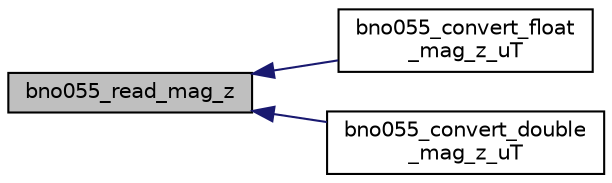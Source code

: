 digraph "bno055_read_mag_z"
{
  edge [fontname="Helvetica",fontsize="10",labelfontname="Helvetica",labelfontsize="10"];
  node [fontname="Helvetica",fontsize="10",shape=record];
  rankdir="LR";
  Node1 [label="bno055_read_mag_z",height=0.2,width=0.4,color="black", fillcolor="grey75", style="filled", fontcolor="black"];
  Node1 -> Node2 [dir="back",color="midnightblue",fontsize="10",style="solid",fontname="Helvetica"];
  Node2 [label="bno055_convert_float\l_mag_z_uT",height=0.2,width=0.4,color="black", fillcolor="white", style="filled",URL="$bno055_8h.html#aaaa1d290e204db3e2578f38d192de2f3",tooltip="This API is used to convert the mag z raw data to microTesla output as float. "];
  Node1 -> Node3 [dir="back",color="midnightblue",fontsize="10",style="solid",fontname="Helvetica"];
  Node3 [label="bno055_convert_double\l_mag_z_uT",height=0.2,width=0.4,color="black", fillcolor="white", style="filled",URL="$bno055_8h.html#a3c6bb1fd0b01d11c1a9514b83f97265a",tooltip="This API is used to convert the mag z raw data to microTesla output as double. "];
}
